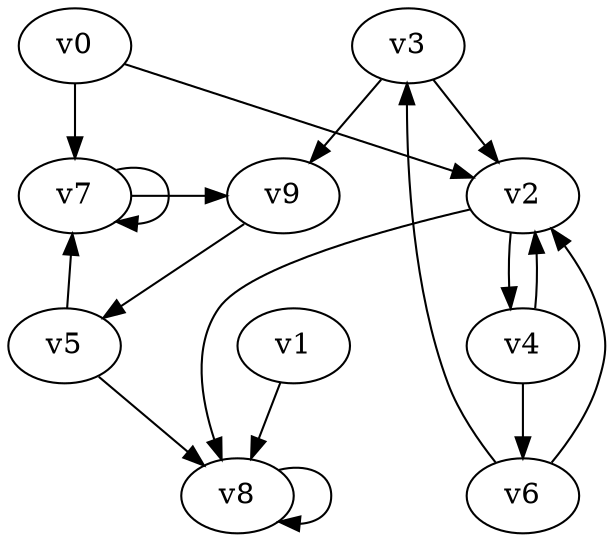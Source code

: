 // Benchmark game 15 - 10 vertices
// time_bound: 5
// targets: v6
digraph G {
    v0 [name="v0", player=1];
    v1 [name="v1", player=0];
    v2 [name="v2", player=1];
    v3 [name="v3", player=1];
    v4 [name="v4", player=0];
    v5 [name="v5", player=0];
    v6 [name="v6", player=1, target=1];
    v7 [name="v7", player=1];
    v8 [name="v8", player=0];
    v9 [name="v9", player=0];

    v0 -> v2 [constraint="t < 6"];
    v1 -> v8;
    v2 -> v8 [constraint="t < 14"];
    v3 -> v2;
    v4 -> v2 [constraint="t mod 3 == 2"];
    v5 -> v7 [constraint="t < 15"];
    v6 -> v3;
    v7 -> v9 [constraint="t mod 5 == 1"];
    v8 -> v8 [constraint="t < 8"];
    v9 -> v5;
    v7 -> v7;
    v4 -> v6;
    v6 -> v2;
    v3 -> v9;
    v2 -> v4;
    v0 -> v7;
    v5 -> v8;
}
